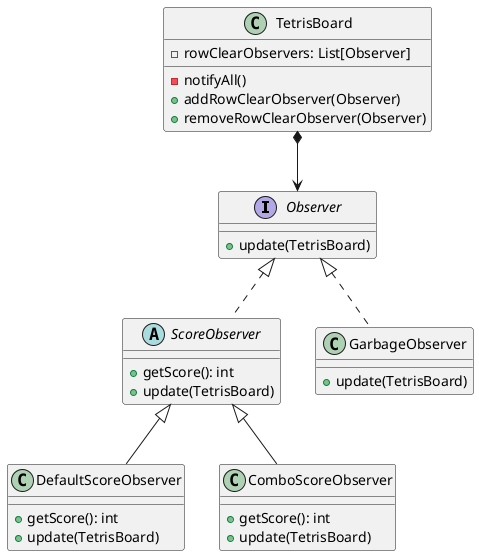 @startuml

interface Observer {
+ update(TetrisBoard)
}

class TetrisBoard {
- notifyAll()
- rowClearObservers: List[Observer]
+ addRowClearObserver(Observer)
+ removeRowClearObserver(Observer)
}

abstract ScoreObserver {
+ getScore(): int
+ update(TetrisBoard)
}

class DefaultScoreObserver {
+ getScore(): int
+ update(TetrisBoard)
}

class ComboScoreObserver {
+ getScore(): int
+ update(TetrisBoard)
}

class GarbageObserver {
+ update(TetrisBoard)
}

Observer <|.. ScoreObserver
TetrisBoard *--> Observer
ScoreObserver <|-- DefaultScoreObserver
ScoreObserver <|-- ComboScoreObserver
Observer <|.. GarbageObserver

@enduml